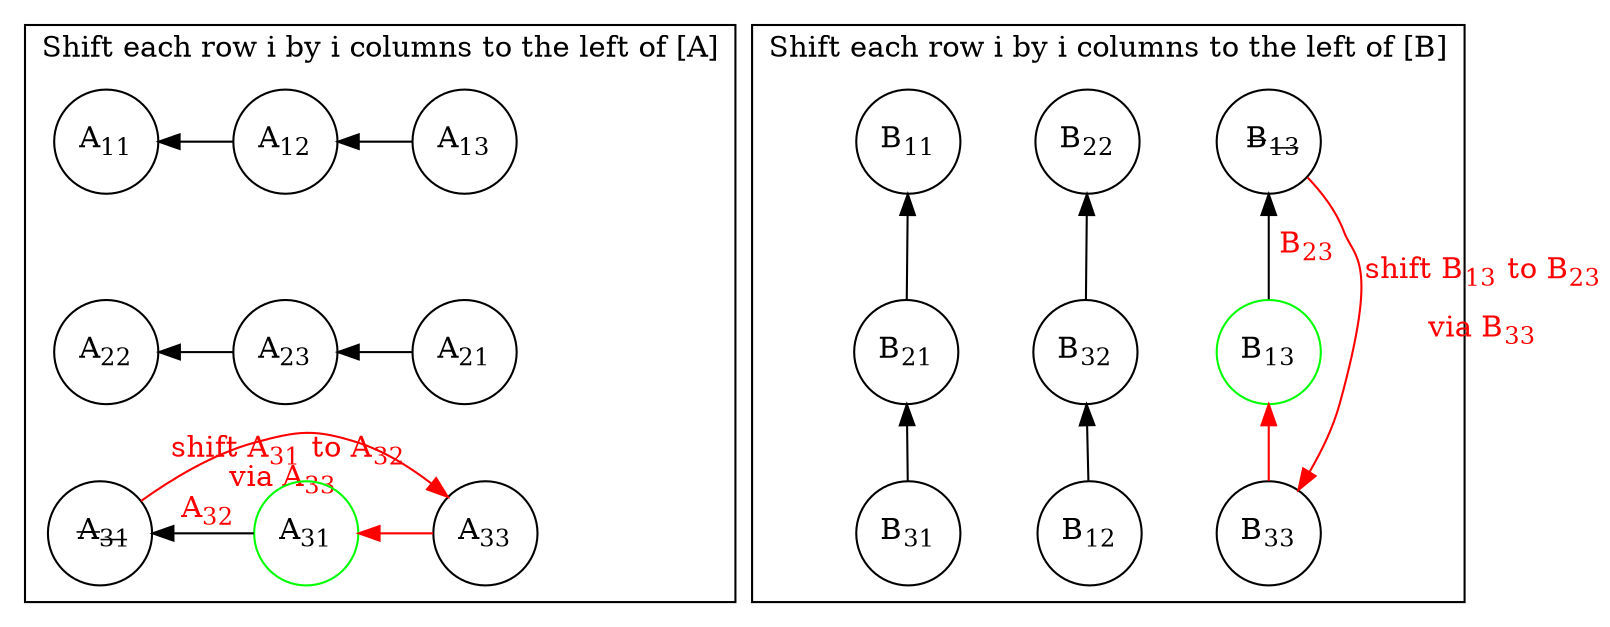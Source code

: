 digraph G {
 // splines="line";
  node [shape=circle,
      fixedsize=true, # don't allow nodes to change sizes dynamically
      width=0.7, nodesep = 0.5, ranksep = 0.5];  
  subgraph cluster_0 {
    nodesep = 0.5;
    //node[ shape = square ];
    edge[dir="back"];//, style=invis];
    a[label = <A<SUB>11</SUB>>];
    b[label = <A<SUB>12</SUB>>];
    c[label = <A<SUB>13</SUB>>];
    d[label = <A<SUB>21</SUB>>];
//    e[label = <A<SUB>22</SUB>>];
//    f[label = <A<SUB>23</SUB>>];
//    g[label = <A<SUB>31</SUB>>];
//    h[label = <A<SUB>32</SUB>>];
    i[label = <A<SUB>33</SUB>>];
    label = "Shift each row i by i columns to the left of [A]";

    d[label = <A<SUB>22</SUB>>];
    f[label = <A<SUB>21</SUB>>];
    e[label = <A<SUB>23</SUB>>];
    g[label = < <S>A<SUB>31</SUB></S>>];  
    h[label = <A<SUB>31</SUB>>, color = green];

    a -> b;
    b -> c;
    a -> d[style=invis];
    c -> f[style=invis];
    f -> d[style=invis];
    d -> e[label = " "];
    e -> f;
    d -> g[style=invis];
    
    g -> h[label = < <FONT COLOR="red">A<SUB>32</SUB></FONT>>];
    h -> i[color = red];
    f -> i[style=invis];
    i -> g[color = red, xlabel = < <FONT COLOR="red">shift A<SUB>31</SUB> to A<SUB>32</SUB><br/>via A<SUB>33</SUB></FONT>>];

    {rank = same; a;b;c}
    {rank = same; d;e;f}
    {rank = same; g;h;i}
  }
  
  subgraph cluster_1 {
    nodesep = 0.5;
    edge [dir="back"];
    a1[label = <B<SUB>11</SUB>>];
    b1[label = <B<SUB>12</SUB>>];
    c1[label = <B<SUB>13</SUB>>];
    d1[label = <B<SUB>21</SUB>>];
//    e1[label = <B<SUB>22</SUB>>];
//    f1[label = <B<SUB>23</SUB>>];
    g1[label = <B<SUB>31</SUB>>];
//    h1[label = <B<SUB>32</SUB>>];
    i1[label = <B<SUB>33</SUB>>];
    label = "Shift each row i by i columns to the left of [B]"

    b1[label = <B<SUB>22</SUB>>];
    h1[label = <B<SUB>12</SUB>>];
    e1[label = <B<SUB>32</SUB>>];
    c1[label = < <S>B<SUB>13</SUB></S>>];
    f1[label = <B<SUB>13</SUB>>, color = green]
    
    c1 -> f1[label = < <FONT COLOR="red">B<SUB>23</SUB></FONT>>];
    f1 -> i1[color = red];
    b1 -> e1[label = " "];
    e1 -> h1;
    h1 -> b1[style=invis];

    a1 -> b1[style=invis];
    b1 -> c1[style=invis];
    a1 -> d1;
    d1 -> e1[style=invis];
    e1 -> f1[style=invis];
    d1 -> g1;
    g1 -> h1[style=invis];
    h1 -> i1[style=invis];
    i1 -> c1[color = red, xlabel = < <FONT COLOR="red">shift B<SUB>13</SUB> to B<SUB>23</SUB><br/><br/> via B<SUB>33</SUB></FONT>>];
    
    {rank = same; a1;b1;c1}
    {rank = same; d1;e1;f1}
    {rank = same; g1;h1;i1}
  }
  
} 


